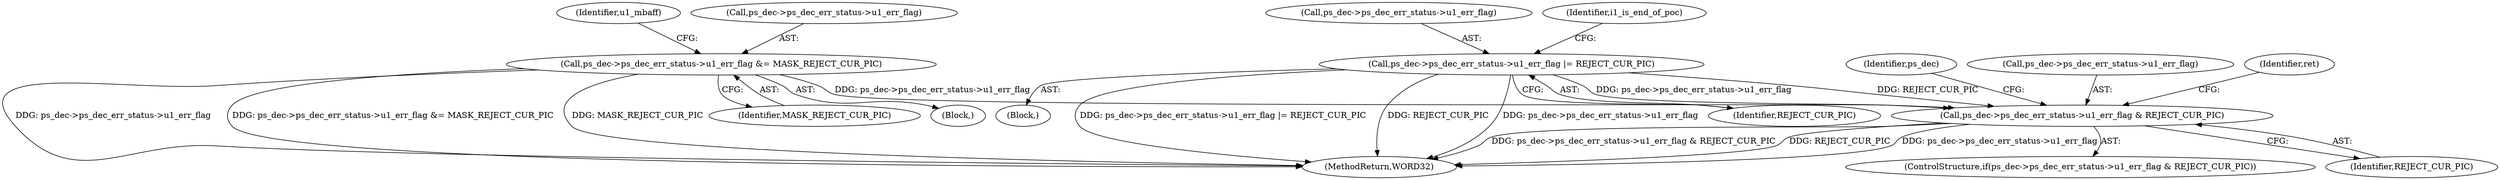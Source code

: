digraph "0_Android_a78887bcffbc2995cf9ed72e0697acf560875e9e_2@pointer" {
"1001116" [label="(Call,ps_dec->ps_dec_err_status->u1_err_flag & REJECT_CUR_PIC)"];
"1000788" [label="(Call,ps_dec->ps_dec_err_status->u1_err_flag &= MASK_REJECT_CUR_PIC)"];
"1000776" [label="(Call,ps_dec->ps_dec_err_status->u1_err_flag |= REJECT_CUR_PIC)"];
"1000796" [label="(Identifier,u1_mbaff)"];
"1000782" [label="(Identifier,REJECT_CUR_PIC)"];
"1000775" [label="(Block,)"];
"1000787" [label="(Block,)"];
"1000777" [label="(Call,ps_dec->ps_dec_err_status->u1_err_flag)"];
"1002571" [label="(MethodReturn,WORD32)"];
"1000789" [label="(Call,ps_dec->ps_dec_err_status->u1_err_flag)"];
"1001116" [label="(Call,ps_dec->ps_dec_err_status->u1_err_flag & REJECT_CUR_PIC)"];
"1001115" [label="(ControlStructure,if(ps_dec->ps_dec_err_status->u1_err_flag & REJECT_CUR_PIC))"];
"1000794" [label="(Identifier,MASK_REJECT_CUR_PIC)"];
"1001122" [label="(Identifier,REJECT_CUR_PIC)"];
"1001125" [label="(Identifier,ps_dec)"];
"1001117" [label="(Call,ps_dec->ps_dec_err_status->u1_err_flag)"];
"1000784" [label="(Identifier,i1_is_end_of_poc)"];
"1001130" [label="(Identifier,ret)"];
"1000776" [label="(Call,ps_dec->ps_dec_err_status->u1_err_flag |= REJECT_CUR_PIC)"];
"1000788" [label="(Call,ps_dec->ps_dec_err_status->u1_err_flag &= MASK_REJECT_CUR_PIC)"];
"1001116" -> "1001115"  [label="AST: "];
"1001116" -> "1001122"  [label="CFG: "];
"1001117" -> "1001116"  [label="AST: "];
"1001122" -> "1001116"  [label="AST: "];
"1001125" -> "1001116"  [label="CFG: "];
"1001130" -> "1001116"  [label="CFG: "];
"1001116" -> "1002571"  [label="DDG: ps_dec->ps_dec_err_status->u1_err_flag & REJECT_CUR_PIC"];
"1001116" -> "1002571"  [label="DDG: REJECT_CUR_PIC"];
"1001116" -> "1002571"  [label="DDG: ps_dec->ps_dec_err_status->u1_err_flag"];
"1000788" -> "1001116"  [label="DDG: ps_dec->ps_dec_err_status->u1_err_flag"];
"1000776" -> "1001116"  [label="DDG: ps_dec->ps_dec_err_status->u1_err_flag"];
"1000776" -> "1001116"  [label="DDG: REJECT_CUR_PIC"];
"1000788" -> "1000787"  [label="AST: "];
"1000788" -> "1000794"  [label="CFG: "];
"1000789" -> "1000788"  [label="AST: "];
"1000794" -> "1000788"  [label="AST: "];
"1000796" -> "1000788"  [label="CFG: "];
"1000788" -> "1002571"  [label="DDG: ps_dec->ps_dec_err_status->u1_err_flag"];
"1000788" -> "1002571"  [label="DDG: ps_dec->ps_dec_err_status->u1_err_flag &= MASK_REJECT_CUR_PIC"];
"1000788" -> "1002571"  [label="DDG: MASK_REJECT_CUR_PIC"];
"1000776" -> "1000775"  [label="AST: "];
"1000776" -> "1000782"  [label="CFG: "];
"1000777" -> "1000776"  [label="AST: "];
"1000782" -> "1000776"  [label="AST: "];
"1000784" -> "1000776"  [label="CFG: "];
"1000776" -> "1002571"  [label="DDG: ps_dec->ps_dec_err_status->u1_err_flag |= REJECT_CUR_PIC"];
"1000776" -> "1002571"  [label="DDG: REJECT_CUR_PIC"];
"1000776" -> "1002571"  [label="DDG: ps_dec->ps_dec_err_status->u1_err_flag"];
}
